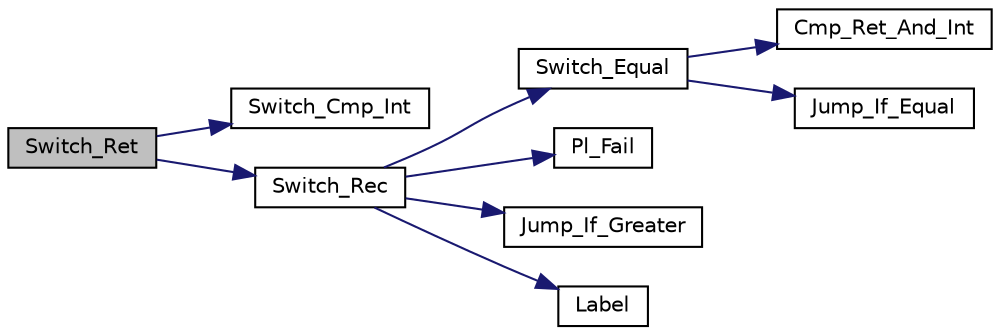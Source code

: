 digraph "Switch_Ret"
{
  edge [fontname="Helvetica",fontsize="10",labelfontname="Helvetica",labelfontsize="10"];
  node [fontname="Helvetica",fontsize="10",shape=record];
  rankdir="LR";
  Node1 [label="Switch_Ret",height=0.2,width=0.4,color="black", fillcolor="grey75", style="filled", fontcolor="black"];
  Node1 -> Node2 [color="midnightblue",fontsize="10",style="solid",fontname="Helvetica"];
  Node2 [label="Switch_Cmp_Int",height=0.2,width=0.4,color="black", fillcolor="white", style="filled",URL="$ma2asm_8c.html#aaeb4aa55dcb92f57b7d957ef783a3d6d"];
  Node1 -> Node3 [color="midnightblue",fontsize="10",style="solid",fontname="Helvetica"];
  Node3 [label="Switch_Rec",height=0.2,width=0.4,color="black", fillcolor="white", style="filled",URL="$ma2asm_8c.html#a0f86decae28359b4f5374e06ca747d77"];
  Node3 -> Node4 [color="midnightblue",fontsize="10",style="solid",fontname="Helvetica"];
  Node4 [label="Switch_Equal",height=0.2,width=0.4,color="black", fillcolor="white", style="filled",URL="$ma2asm_8c.html#a7791dcc03f2955522896de584658d93f"];
  Node4 -> Node5 [color="midnightblue",fontsize="10",style="solid",fontname="Helvetica"];
  Node5 [label="Cmp_Ret_And_Int",height=0.2,width=0.4,color="black", fillcolor="white", style="filled",URL="$alpha__any_8c.html#a1ffc91a7b44d25369f51bbaa3dc38f50"];
  Node4 -> Node6 [color="midnightblue",fontsize="10",style="solid",fontname="Helvetica"];
  Node6 [label="Jump_If_Equal",height=0.2,width=0.4,color="black", fillcolor="white", style="filled",URL="$alpha__any_8c.html#a03b5c60f9fcfa76f9de0046b8d568393"];
  Node3 -> Node7 [color="midnightblue",fontsize="10",style="solid",fontname="Helvetica"];
  Node7 [label="Pl_Fail",height=0.2,width=0.4,color="black", fillcolor="white", style="filled",URL="$alpha__any_8c.html#aa0fe7f41cd1793244610e87d597040f6"];
  Node3 -> Node8 [color="midnightblue",fontsize="10",style="solid",fontname="Helvetica"];
  Node8 [label="Jump_If_Greater",height=0.2,width=0.4,color="black", fillcolor="white", style="filled",URL="$alpha__any_8c.html#ad36811c58a29aee0cc50ac87a3d9898c"];
  Node3 -> Node9 [color="midnightblue",fontsize="10",style="solid",fontname="Helvetica"];
  Node9 [label="Label",height=0.2,width=0.4,color="black", fillcolor="white", style="filled",URL="$alpha__any_8c.html#a403d2e1c401f1ee3f0e08eea47524291"];
}
